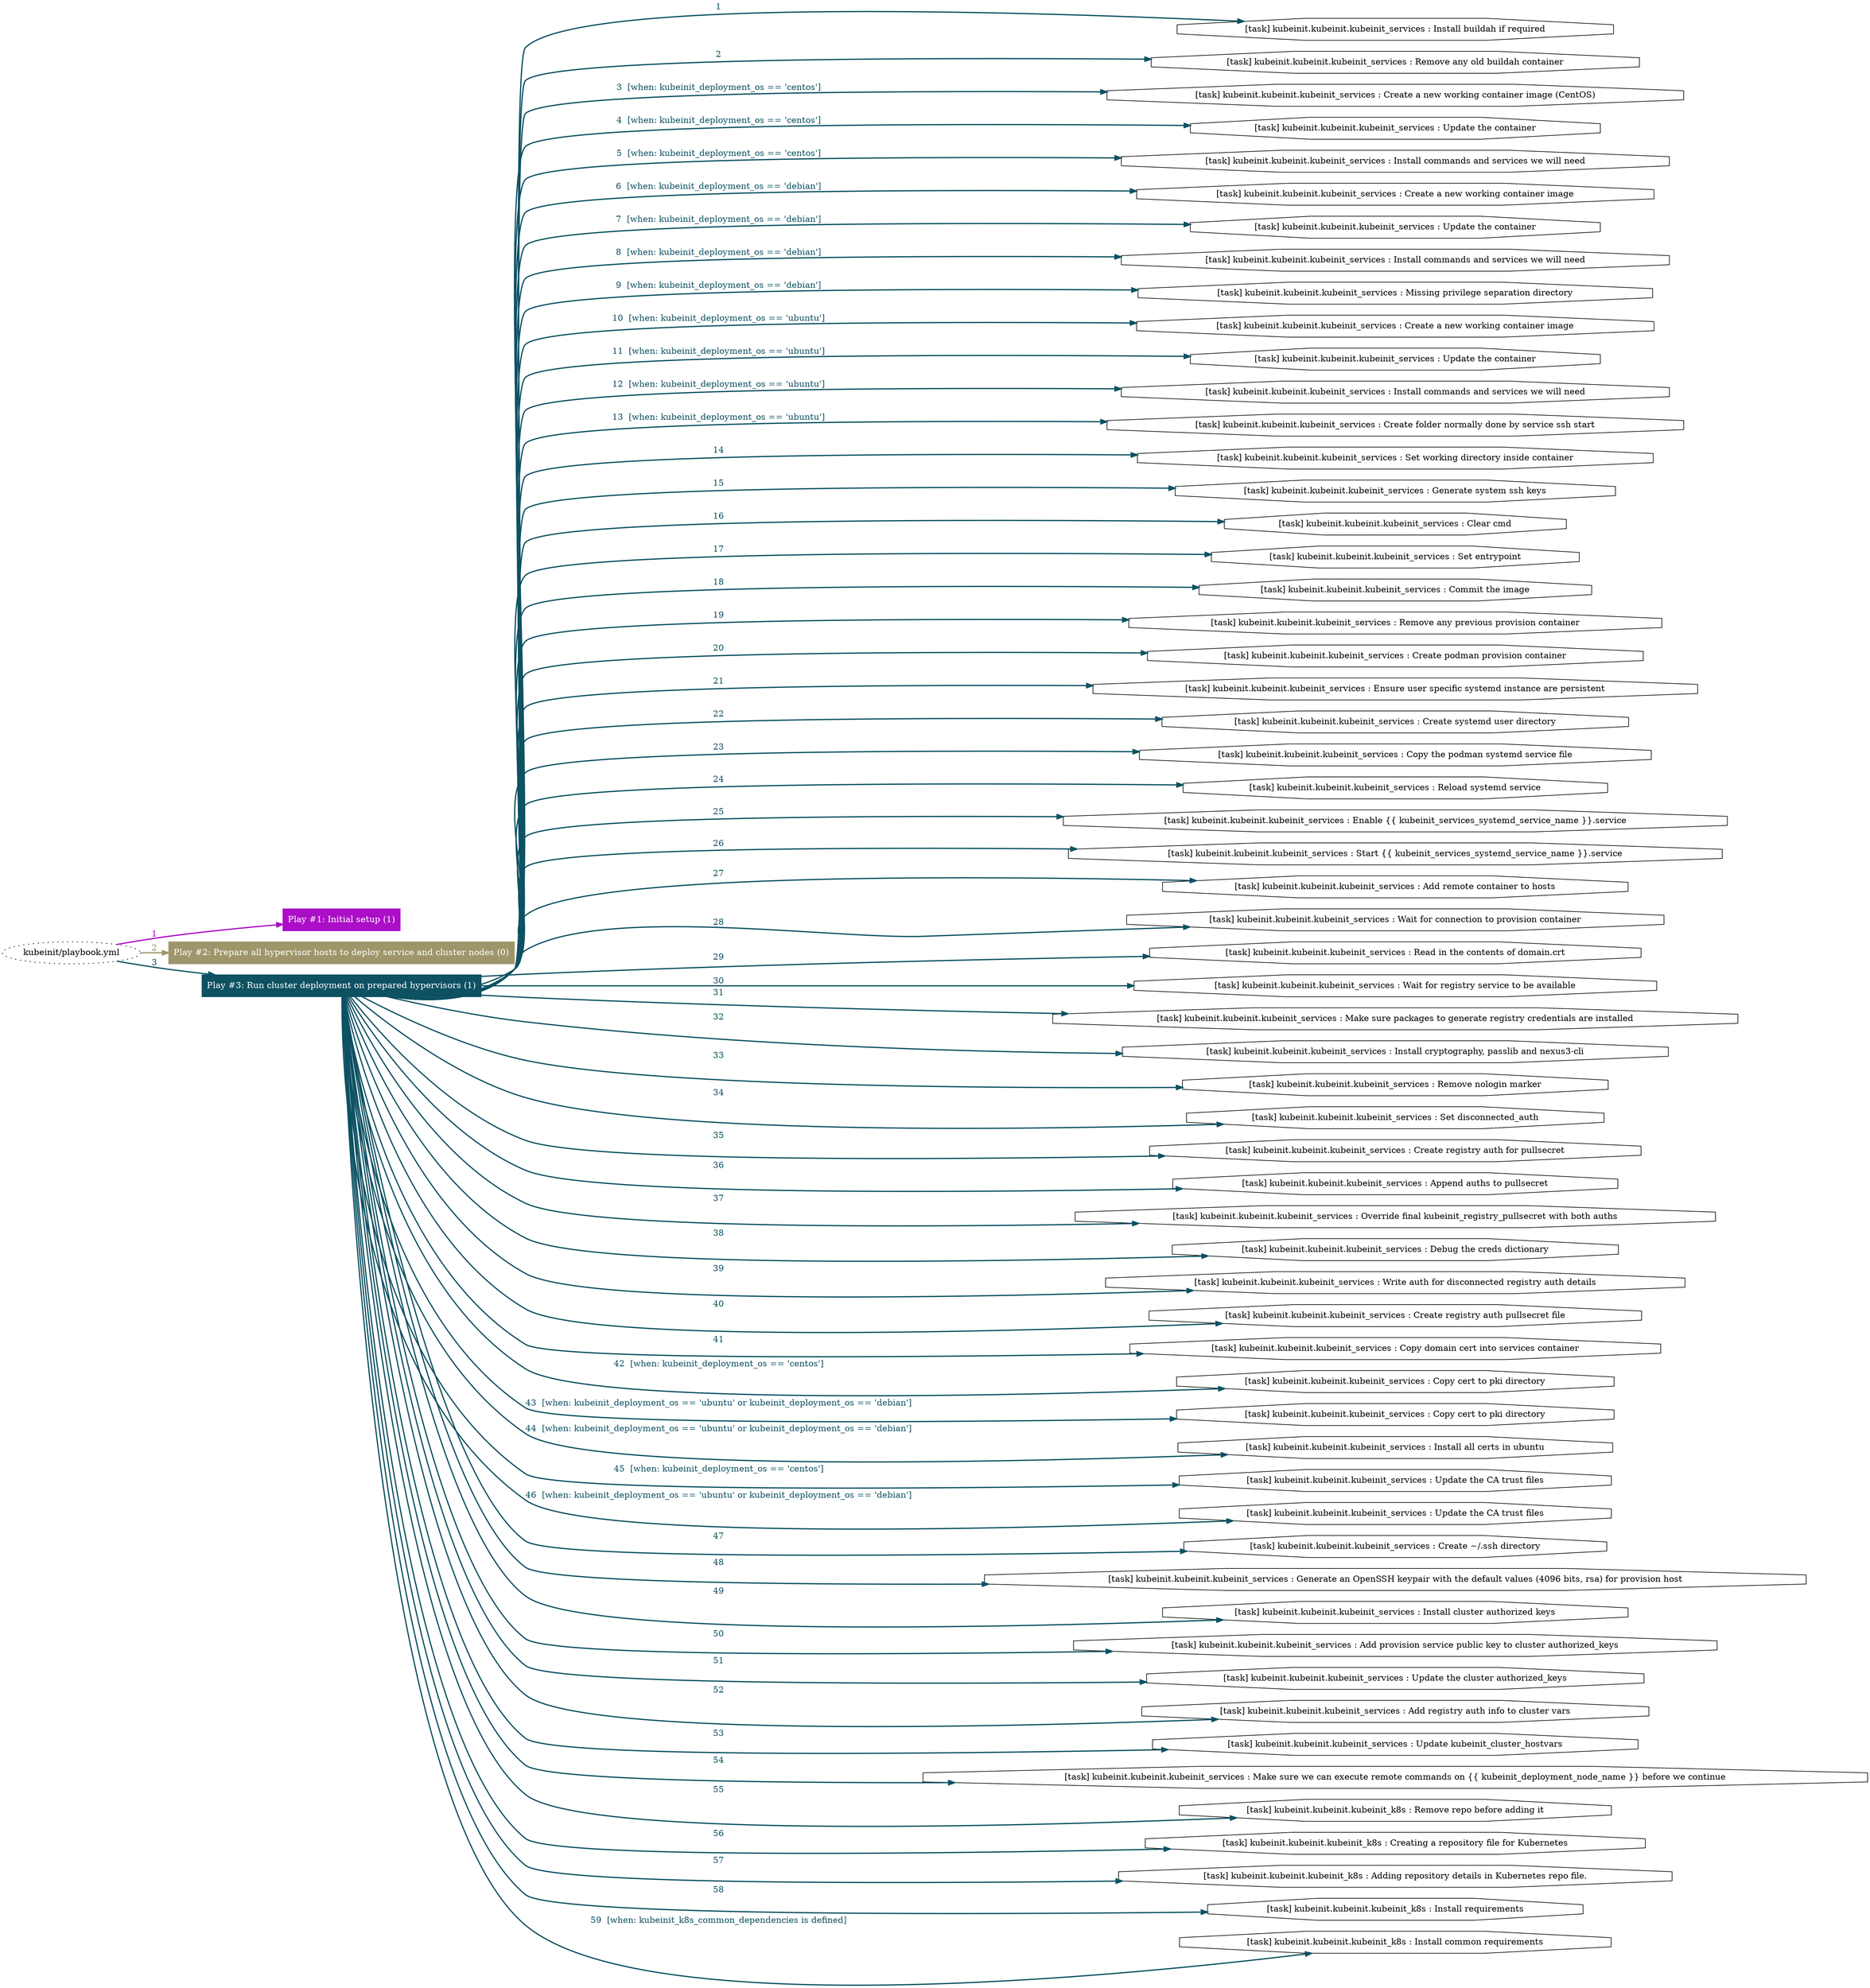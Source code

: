 digraph "kubeinit/playbook.yml "{
	graph [concentrate=true ordering=in rankdir=LR ratio=fill]
	edge [esep=5 sep=10]
	"kubeinit/playbook.yml" [id=root_node style=dotted]
	subgraph "Play #1: Initial setup (1) "{
		"Play #1: Initial setup (1)" [color="#ab0ec7" fontcolor="#ffffff" id="play_ab0a6b5c-c4f6-412f-bc44-4749f19041c0" shape=box style=filled tooltip=localhost]
		"kubeinit/playbook.yml" -> "Play #1: Initial setup (1)" [label=1 color="#ab0ec7" fontcolor="#ab0ec7" id="edge_5dc78584-60f5-4e4e-a361-8813cc13dcbc" style=bold]
	}
	subgraph "Play #2: Prepare all hypervisor hosts to deploy service and cluster nodes (0) "{
		"Play #2: Prepare all hypervisor hosts to deploy service and cluster nodes (0)" [color="#9e966a" fontcolor="#ffffff" id="play_1741a103-e0c0-4e4b-9da4-a9aad28856ea" shape=box style=filled tooltip=""]
		"kubeinit/playbook.yml" -> "Play #2: Prepare all hypervisor hosts to deploy service and cluster nodes (0)" [label=2 color="#9e966a" fontcolor="#9e966a" id="edge_6581f6e3-7e23-4189-884a-8ed6bef7cce3" style=bold]
	}
	subgraph "Play #3: Run cluster deployment on prepared hypervisors (1) "{
		"Play #3: Run cluster deployment on prepared hypervisors (1)" [color="#0d5162" fontcolor="#ffffff" id="play_372eeed2-7595-4f9e-aea5-da84d9febaa1" shape=box style=filled tooltip=localhost]
		"kubeinit/playbook.yml" -> "Play #3: Run cluster deployment on prepared hypervisors (1)" [label=3 color="#0d5162" fontcolor="#0d5162" id="edge_75a7539f-1e6c-4109-918e-74d80196e7fb" style=bold]
		"task_9e8e1dad-27c3-481d-9e25-5fb2a8780271" [label="[task] kubeinit.kubeinit.kubeinit_services : Install buildah if required" id="task_9e8e1dad-27c3-481d-9e25-5fb2a8780271" shape=octagon tooltip="[task] kubeinit.kubeinit.kubeinit_services : Install buildah if required"]
		"Play #3: Run cluster deployment on prepared hypervisors (1)" -> "task_9e8e1dad-27c3-481d-9e25-5fb2a8780271" [label=1 color="#0d5162" fontcolor="#0d5162" id="edge_4ba687b1-d435-45d1-bc40-84c848b468c3" style=bold]
		"task_5d0b52cf-cf9c-4b06-a101-c19838083b45" [label="[task] kubeinit.kubeinit.kubeinit_services : Remove any old buildah container" id="task_5d0b52cf-cf9c-4b06-a101-c19838083b45" shape=octagon tooltip="[task] kubeinit.kubeinit.kubeinit_services : Remove any old buildah container"]
		"Play #3: Run cluster deployment on prepared hypervisors (1)" -> "task_5d0b52cf-cf9c-4b06-a101-c19838083b45" [label=2 color="#0d5162" fontcolor="#0d5162" id="edge_f7815d16-5da8-4976-808d-67261b6d3462" style=bold]
		"task_dc7088b6-8eaa-4a2f-9190-827f881a6e7a" [label="[task] kubeinit.kubeinit.kubeinit_services : Create a new working container image (CentOS)" id="task_dc7088b6-8eaa-4a2f-9190-827f881a6e7a" shape=octagon tooltip="[task] kubeinit.kubeinit.kubeinit_services : Create a new working container image (CentOS)"]
		"Play #3: Run cluster deployment on prepared hypervisors (1)" -> "task_dc7088b6-8eaa-4a2f-9190-827f881a6e7a" [label="3  [when: kubeinit_deployment_os == 'centos']" color="#0d5162" fontcolor="#0d5162" id="edge_c49434b8-9c9c-4bae-8c01-f75074e494d5" style=bold]
		"task_52c152e1-0198-4258-9257-56115b85be83" [label="[task] kubeinit.kubeinit.kubeinit_services : Update the container" id="task_52c152e1-0198-4258-9257-56115b85be83" shape=octagon tooltip="[task] kubeinit.kubeinit.kubeinit_services : Update the container"]
		"Play #3: Run cluster deployment on prepared hypervisors (1)" -> "task_52c152e1-0198-4258-9257-56115b85be83" [label="4  [when: kubeinit_deployment_os == 'centos']" color="#0d5162" fontcolor="#0d5162" id="edge_63c2e47e-5a11-43fa-918e-155eaaeda61e" style=bold]
		"task_63441efe-6165-4b66-9e98-79eed8d2c396" [label="[task] kubeinit.kubeinit.kubeinit_services : Install commands and services we will need" id="task_63441efe-6165-4b66-9e98-79eed8d2c396" shape=octagon tooltip="[task] kubeinit.kubeinit.kubeinit_services : Install commands and services we will need"]
		"Play #3: Run cluster deployment on prepared hypervisors (1)" -> "task_63441efe-6165-4b66-9e98-79eed8d2c396" [label="5  [when: kubeinit_deployment_os == 'centos']" color="#0d5162" fontcolor="#0d5162" id="edge_d768dc26-93ed-4002-a890-437f6b407098" style=bold]
		"task_4996afc0-c216-44a7-ab29-a6411798311f" [label="[task] kubeinit.kubeinit.kubeinit_services : Create a new working container image" id="task_4996afc0-c216-44a7-ab29-a6411798311f" shape=octagon tooltip="[task] kubeinit.kubeinit.kubeinit_services : Create a new working container image"]
		"Play #3: Run cluster deployment on prepared hypervisors (1)" -> "task_4996afc0-c216-44a7-ab29-a6411798311f" [label="6  [when: kubeinit_deployment_os == 'debian']" color="#0d5162" fontcolor="#0d5162" id="edge_ecc58e31-4417-4fa2-9746-97f9ba213166" style=bold]
		"task_8c1c9206-d33f-4fc6-82c5-150fe2637e3a" [label="[task] kubeinit.kubeinit.kubeinit_services : Update the container" id="task_8c1c9206-d33f-4fc6-82c5-150fe2637e3a" shape=octagon tooltip="[task] kubeinit.kubeinit.kubeinit_services : Update the container"]
		"Play #3: Run cluster deployment on prepared hypervisors (1)" -> "task_8c1c9206-d33f-4fc6-82c5-150fe2637e3a" [label="7  [when: kubeinit_deployment_os == 'debian']" color="#0d5162" fontcolor="#0d5162" id="edge_59a1416f-19b2-4349-89ac-7246839ad96d" style=bold]
		"task_59ae48f0-6b23-4520-b1a3-b23b6c064fdb" [label="[task] kubeinit.kubeinit.kubeinit_services : Install commands and services we will need" id="task_59ae48f0-6b23-4520-b1a3-b23b6c064fdb" shape=octagon tooltip="[task] kubeinit.kubeinit.kubeinit_services : Install commands and services we will need"]
		"Play #3: Run cluster deployment on prepared hypervisors (1)" -> "task_59ae48f0-6b23-4520-b1a3-b23b6c064fdb" [label="8  [when: kubeinit_deployment_os == 'debian']" color="#0d5162" fontcolor="#0d5162" id="edge_5f100f07-adad-460c-afa6-f2b9234fbea6" style=bold]
		"task_3b30a5c0-ce57-423e-b51e-9316111f7170" [label="[task] kubeinit.kubeinit.kubeinit_services : Missing privilege separation directory" id="task_3b30a5c0-ce57-423e-b51e-9316111f7170" shape=octagon tooltip="[task] kubeinit.kubeinit.kubeinit_services : Missing privilege separation directory"]
		"Play #3: Run cluster deployment on prepared hypervisors (1)" -> "task_3b30a5c0-ce57-423e-b51e-9316111f7170" [label="9  [when: kubeinit_deployment_os == 'debian']" color="#0d5162" fontcolor="#0d5162" id="edge_05334232-a03f-4981-8dae-6ff6e0306173" style=bold]
		"task_e8c39ed9-933b-43d9-ac00-64e2faea8975" [label="[task] kubeinit.kubeinit.kubeinit_services : Create a new working container image" id="task_e8c39ed9-933b-43d9-ac00-64e2faea8975" shape=octagon tooltip="[task] kubeinit.kubeinit.kubeinit_services : Create a new working container image"]
		"Play #3: Run cluster deployment on prepared hypervisors (1)" -> "task_e8c39ed9-933b-43d9-ac00-64e2faea8975" [label="10  [when: kubeinit_deployment_os == 'ubuntu']" color="#0d5162" fontcolor="#0d5162" id="edge_b74923b9-46e5-4bf8-b42c-7d483c34ee1a" style=bold]
		"task_b6b354db-7f4f-40e7-abdb-a0d34f2f938c" [label="[task] kubeinit.kubeinit.kubeinit_services : Update the container" id="task_b6b354db-7f4f-40e7-abdb-a0d34f2f938c" shape=octagon tooltip="[task] kubeinit.kubeinit.kubeinit_services : Update the container"]
		"Play #3: Run cluster deployment on prepared hypervisors (1)" -> "task_b6b354db-7f4f-40e7-abdb-a0d34f2f938c" [label="11  [when: kubeinit_deployment_os == 'ubuntu']" color="#0d5162" fontcolor="#0d5162" id="edge_7fe3dcf5-bcc1-41b5-9c20-6c4dbe2ee855" style=bold]
		"task_f626ad27-c9a0-4763-adaf-b4900e74c8e6" [label="[task] kubeinit.kubeinit.kubeinit_services : Install commands and services we will need" id="task_f626ad27-c9a0-4763-adaf-b4900e74c8e6" shape=octagon tooltip="[task] kubeinit.kubeinit.kubeinit_services : Install commands and services we will need"]
		"Play #3: Run cluster deployment on prepared hypervisors (1)" -> "task_f626ad27-c9a0-4763-adaf-b4900e74c8e6" [label="12  [when: kubeinit_deployment_os == 'ubuntu']" color="#0d5162" fontcolor="#0d5162" id="edge_cbe4a0cb-f1d4-4e96-9584-829a5a8e4bb8" style=bold]
		"task_64f6ea39-4d2b-4fd8-9cb1-fee253f20d84" [label="[task] kubeinit.kubeinit.kubeinit_services : Create folder normally done by service ssh start" id="task_64f6ea39-4d2b-4fd8-9cb1-fee253f20d84" shape=octagon tooltip="[task] kubeinit.kubeinit.kubeinit_services : Create folder normally done by service ssh start"]
		"Play #3: Run cluster deployment on prepared hypervisors (1)" -> "task_64f6ea39-4d2b-4fd8-9cb1-fee253f20d84" [label="13  [when: kubeinit_deployment_os == 'ubuntu']" color="#0d5162" fontcolor="#0d5162" id="edge_4c205623-50b2-45b7-9192-a6a963946479" style=bold]
		"task_810ebfb9-7e07-41e4-b22e-f50b464678ce" [label="[task] kubeinit.kubeinit.kubeinit_services : Set working directory inside container" id="task_810ebfb9-7e07-41e4-b22e-f50b464678ce" shape=octagon tooltip="[task] kubeinit.kubeinit.kubeinit_services : Set working directory inside container"]
		"Play #3: Run cluster deployment on prepared hypervisors (1)" -> "task_810ebfb9-7e07-41e4-b22e-f50b464678ce" [label=14 color="#0d5162" fontcolor="#0d5162" id="edge_e983f3e9-6ac1-495e-9e12-294c3286da9f" style=bold]
		"task_2ea3522a-5b9b-440a-8f33-9e5ab7777cc8" [label="[task] kubeinit.kubeinit.kubeinit_services : Generate system ssh keys" id="task_2ea3522a-5b9b-440a-8f33-9e5ab7777cc8" shape=octagon tooltip="[task] kubeinit.kubeinit.kubeinit_services : Generate system ssh keys"]
		"Play #3: Run cluster deployment on prepared hypervisors (1)" -> "task_2ea3522a-5b9b-440a-8f33-9e5ab7777cc8" [label=15 color="#0d5162" fontcolor="#0d5162" id="edge_80125995-ec1e-46c6-b8da-ce378be54067" style=bold]
		"task_2905f2aa-bddc-4c07-ad83-d747ceb81a42" [label="[task] kubeinit.kubeinit.kubeinit_services : Clear cmd" id="task_2905f2aa-bddc-4c07-ad83-d747ceb81a42" shape=octagon tooltip="[task] kubeinit.kubeinit.kubeinit_services : Clear cmd"]
		"Play #3: Run cluster deployment on prepared hypervisors (1)" -> "task_2905f2aa-bddc-4c07-ad83-d747ceb81a42" [label=16 color="#0d5162" fontcolor="#0d5162" id="edge_0e423b2a-a6a0-4889-a617-6cb64fcd6a91" style=bold]
		"task_909b1df4-6acc-4632-a9be-31260195ca86" [label="[task] kubeinit.kubeinit.kubeinit_services : Set entrypoint" id="task_909b1df4-6acc-4632-a9be-31260195ca86" shape=octagon tooltip="[task] kubeinit.kubeinit.kubeinit_services : Set entrypoint"]
		"Play #3: Run cluster deployment on prepared hypervisors (1)" -> "task_909b1df4-6acc-4632-a9be-31260195ca86" [label=17 color="#0d5162" fontcolor="#0d5162" id="edge_0f65d549-fd62-40a1-bdbb-7b3ca0c88e6b" style=bold]
		"task_237c8000-c9b6-4cdc-a391-43a6774e5bfe" [label="[task] kubeinit.kubeinit.kubeinit_services : Commit the image" id="task_237c8000-c9b6-4cdc-a391-43a6774e5bfe" shape=octagon tooltip="[task] kubeinit.kubeinit.kubeinit_services : Commit the image"]
		"Play #3: Run cluster deployment on prepared hypervisors (1)" -> "task_237c8000-c9b6-4cdc-a391-43a6774e5bfe" [label=18 color="#0d5162" fontcolor="#0d5162" id="edge_403fa63b-0b0f-4cb4-86ac-09d503d9fbeb" style=bold]
		"task_b98edbdf-4f31-4d03-90d8-c493bdc8d560" [label="[task] kubeinit.kubeinit.kubeinit_services : Remove any previous provision container" id="task_b98edbdf-4f31-4d03-90d8-c493bdc8d560" shape=octagon tooltip="[task] kubeinit.kubeinit.kubeinit_services : Remove any previous provision container"]
		"Play #3: Run cluster deployment on prepared hypervisors (1)" -> "task_b98edbdf-4f31-4d03-90d8-c493bdc8d560" [label=19 color="#0d5162" fontcolor="#0d5162" id="edge_e5b3db39-8aac-4509-9835-e5d15e15f904" style=bold]
		"task_674edab1-c091-4883-b52d-6bcf1c4ab6f6" [label="[task] kubeinit.kubeinit.kubeinit_services : Create podman provision container" id="task_674edab1-c091-4883-b52d-6bcf1c4ab6f6" shape=octagon tooltip="[task] kubeinit.kubeinit.kubeinit_services : Create podman provision container"]
		"Play #3: Run cluster deployment on prepared hypervisors (1)" -> "task_674edab1-c091-4883-b52d-6bcf1c4ab6f6" [label=20 color="#0d5162" fontcolor="#0d5162" id="edge_43e288b0-f9a4-4df7-a368-c4f95027f7f5" style=bold]
		"task_8b0df626-2ed9-48d6-bac0-c554f47e7cc5" [label="[task] kubeinit.kubeinit.kubeinit_services : Ensure user specific systemd instance are persistent" id="task_8b0df626-2ed9-48d6-bac0-c554f47e7cc5" shape=octagon tooltip="[task] kubeinit.kubeinit.kubeinit_services : Ensure user specific systemd instance are persistent"]
		"Play #3: Run cluster deployment on prepared hypervisors (1)" -> "task_8b0df626-2ed9-48d6-bac0-c554f47e7cc5" [label=21 color="#0d5162" fontcolor="#0d5162" id="edge_7ca2068d-cc61-45c2-b618-5d8e01e7e21e" style=bold]
		"task_5a5f34da-ff3b-44c6-8c9b-8ec8d35ab2a0" [label="[task] kubeinit.kubeinit.kubeinit_services : Create systemd user directory" id="task_5a5f34da-ff3b-44c6-8c9b-8ec8d35ab2a0" shape=octagon tooltip="[task] kubeinit.kubeinit.kubeinit_services : Create systemd user directory"]
		"Play #3: Run cluster deployment on prepared hypervisors (1)" -> "task_5a5f34da-ff3b-44c6-8c9b-8ec8d35ab2a0" [label=22 color="#0d5162" fontcolor="#0d5162" id="edge_bdb4cf87-00e6-4a1a-870b-6620cadfbccc" style=bold]
		"task_d90ba69d-b9d3-444f-b08a-f9465b667a07" [label="[task] kubeinit.kubeinit.kubeinit_services : Copy the podman systemd service file" id="task_d90ba69d-b9d3-444f-b08a-f9465b667a07" shape=octagon tooltip="[task] kubeinit.kubeinit.kubeinit_services : Copy the podman systemd service file"]
		"Play #3: Run cluster deployment on prepared hypervisors (1)" -> "task_d90ba69d-b9d3-444f-b08a-f9465b667a07" [label=23 color="#0d5162" fontcolor="#0d5162" id="edge_af49f256-eda3-42e7-aaff-df97963796a9" style=bold]
		"task_9987fc19-cfef-4689-90f4-5a0b267fe90c" [label="[task] kubeinit.kubeinit.kubeinit_services : Reload systemd service" id="task_9987fc19-cfef-4689-90f4-5a0b267fe90c" shape=octagon tooltip="[task] kubeinit.kubeinit.kubeinit_services : Reload systemd service"]
		"Play #3: Run cluster deployment on prepared hypervisors (1)" -> "task_9987fc19-cfef-4689-90f4-5a0b267fe90c" [label=24 color="#0d5162" fontcolor="#0d5162" id="edge_39eafc7a-d51d-456b-af16-a099eb58bf16" style=bold]
		"task_093f6ba6-030f-424a-8eb1-c346449fe068" [label="[task] kubeinit.kubeinit.kubeinit_services : Enable {{ kubeinit_services_systemd_service_name }}.service" id="task_093f6ba6-030f-424a-8eb1-c346449fe068" shape=octagon tooltip="[task] kubeinit.kubeinit.kubeinit_services : Enable {{ kubeinit_services_systemd_service_name }}.service"]
		"Play #3: Run cluster deployment on prepared hypervisors (1)" -> "task_093f6ba6-030f-424a-8eb1-c346449fe068" [label=25 color="#0d5162" fontcolor="#0d5162" id="edge_6b5c440d-95b7-4e2f-8f33-fd714a95084a" style=bold]
		"task_74b60d24-0c3a-4d51-ab16-7c1186218207" [label="[task] kubeinit.kubeinit.kubeinit_services : Start {{ kubeinit_services_systemd_service_name }}.service" id="task_74b60d24-0c3a-4d51-ab16-7c1186218207" shape=octagon tooltip="[task] kubeinit.kubeinit.kubeinit_services : Start {{ kubeinit_services_systemd_service_name }}.service"]
		"Play #3: Run cluster deployment on prepared hypervisors (1)" -> "task_74b60d24-0c3a-4d51-ab16-7c1186218207" [label=26 color="#0d5162" fontcolor="#0d5162" id="edge_31c3912e-a69a-44b3-912e-36f4df1b738f" style=bold]
		"task_54e2f749-7916-4595-b506-08754f3b5e19" [label="[task] kubeinit.kubeinit.kubeinit_services : Add remote container to hosts" id="task_54e2f749-7916-4595-b506-08754f3b5e19" shape=octagon tooltip="[task] kubeinit.kubeinit.kubeinit_services : Add remote container to hosts"]
		"Play #3: Run cluster deployment on prepared hypervisors (1)" -> "task_54e2f749-7916-4595-b506-08754f3b5e19" [label=27 color="#0d5162" fontcolor="#0d5162" id="edge_07b6767f-c7c6-488a-9d72-009c21a37a4d" style=bold]
		"task_74d93576-280e-4eed-bf50-e65faf4c2eda" [label="[task] kubeinit.kubeinit.kubeinit_services : Wait for connection to provision container" id="task_74d93576-280e-4eed-bf50-e65faf4c2eda" shape=octagon tooltip="[task] kubeinit.kubeinit.kubeinit_services : Wait for connection to provision container"]
		"Play #3: Run cluster deployment on prepared hypervisors (1)" -> "task_74d93576-280e-4eed-bf50-e65faf4c2eda" [label=28 color="#0d5162" fontcolor="#0d5162" id="edge_b379d52d-a811-442b-8b04-8c72baf40c34" style=bold]
		"task_19586fc9-8bef-4825-86ed-66e3aafe14d1" [label="[task] kubeinit.kubeinit.kubeinit_services : Read in the contents of domain.crt" id="task_19586fc9-8bef-4825-86ed-66e3aafe14d1" shape=octagon tooltip="[task] kubeinit.kubeinit.kubeinit_services : Read in the contents of domain.crt"]
		"Play #3: Run cluster deployment on prepared hypervisors (1)" -> "task_19586fc9-8bef-4825-86ed-66e3aafe14d1" [label=29 color="#0d5162" fontcolor="#0d5162" id="edge_d4fe3a95-7bb4-4d8f-b321-fb0ffa8dd697" style=bold]
		"task_300a01a9-885e-4c18-8ab0-33d10e38eaa2" [label="[task] kubeinit.kubeinit.kubeinit_services : Wait for registry service to be available" id="task_300a01a9-885e-4c18-8ab0-33d10e38eaa2" shape=octagon tooltip="[task] kubeinit.kubeinit.kubeinit_services : Wait for registry service to be available"]
		"Play #3: Run cluster deployment on prepared hypervisors (1)" -> "task_300a01a9-885e-4c18-8ab0-33d10e38eaa2" [label=30 color="#0d5162" fontcolor="#0d5162" id="edge_5c04e077-5ed7-4cf2-b6e4-104d82845f01" style=bold]
		"task_8e038983-df31-4d72-b94b-cb1324b0c0b5" [label="[task] kubeinit.kubeinit.kubeinit_services : Make sure packages to generate registry credentials are installed" id="task_8e038983-df31-4d72-b94b-cb1324b0c0b5" shape=octagon tooltip="[task] kubeinit.kubeinit.kubeinit_services : Make sure packages to generate registry credentials are installed"]
		"Play #3: Run cluster deployment on prepared hypervisors (1)" -> "task_8e038983-df31-4d72-b94b-cb1324b0c0b5" [label=31 color="#0d5162" fontcolor="#0d5162" id="edge_39b0186f-3ba9-47c1-a80f-22ff90cabf3c" style=bold]
		"task_23bd7f5c-0592-411a-9ac9-03c6f796f0b6" [label="[task] kubeinit.kubeinit.kubeinit_services : Install cryptography, passlib and nexus3-cli" id="task_23bd7f5c-0592-411a-9ac9-03c6f796f0b6" shape=octagon tooltip="[task] kubeinit.kubeinit.kubeinit_services : Install cryptography, passlib and nexus3-cli"]
		"Play #3: Run cluster deployment on prepared hypervisors (1)" -> "task_23bd7f5c-0592-411a-9ac9-03c6f796f0b6" [label=32 color="#0d5162" fontcolor="#0d5162" id="edge_1feb8f66-22b2-4c27-82d7-1ab3fa274882" style=bold]
		"task_8f346f52-882b-494a-b3f0-742dbff5b247" [label="[task] kubeinit.kubeinit.kubeinit_services : Remove nologin marker" id="task_8f346f52-882b-494a-b3f0-742dbff5b247" shape=octagon tooltip="[task] kubeinit.kubeinit.kubeinit_services : Remove nologin marker"]
		"Play #3: Run cluster deployment on prepared hypervisors (1)" -> "task_8f346f52-882b-494a-b3f0-742dbff5b247" [label=33 color="#0d5162" fontcolor="#0d5162" id="edge_2b04c562-6b14-48a2-8a68-32e72476179f" style=bold]
		"task_5485987b-2b98-4a82-a3f6-9ce118ef5859" [label="[task] kubeinit.kubeinit.kubeinit_services : Set disconnected_auth" id="task_5485987b-2b98-4a82-a3f6-9ce118ef5859" shape=octagon tooltip="[task] kubeinit.kubeinit.kubeinit_services : Set disconnected_auth"]
		"Play #3: Run cluster deployment on prepared hypervisors (1)" -> "task_5485987b-2b98-4a82-a3f6-9ce118ef5859" [label=34 color="#0d5162" fontcolor="#0d5162" id="edge_5240b598-d7a1-4735-b043-7bd3b483e4ad" style=bold]
		"task_589f5e28-e119-43de-8d0b-a8fd68594fdc" [label="[task] kubeinit.kubeinit.kubeinit_services : Create registry auth for pullsecret" id="task_589f5e28-e119-43de-8d0b-a8fd68594fdc" shape=octagon tooltip="[task] kubeinit.kubeinit.kubeinit_services : Create registry auth for pullsecret"]
		"Play #3: Run cluster deployment on prepared hypervisors (1)" -> "task_589f5e28-e119-43de-8d0b-a8fd68594fdc" [label=35 color="#0d5162" fontcolor="#0d5162" id="edge_7855f968-bb83-4946-b23f-fe9b4510cb1f" style=bold]
		"task_18a11c9a-4bd4-49d5-bff1-c208beeaa594" [label="[task] kubeinit.kubeinit.kubeinit_services : Append auths to pullsecret" id="task_18a11c9a-4bd4-49d5-bff1-c208beeaa594" shape=octagon tooltip="[task] kubeinit.kubeinit.kubeinit_services : Append auths to pullsecret"]
		"Play #3: Run cluster deployment on prepared hypervisors (1)" -> "task_18a11c9a-4bd4-49d5-bff1-c208beeaa594" [label=36 color="#0d5162" fontcolor="#0d5162" id="edge_c9df4047-04c3-4ae3-8895-a66edf0141cb" style=bold]
		"task_54482399-6f8c-476a-a337-669486e6a941" [label="[task] kubeinit.kubeinit.kubeinit_services : Override final kubeinit_registry_pullsecret with both auths" id="task_54482399-6f8c-476a-a337-669486e6a941" shape=octagon tooltip="[task] kubeinit.kubeinit.kubeinit_services : Override final kubeinit_registry_pullsecret with both auths"]
		"Play #3: Run cluster deployment on prepared hypervisors (1)" -> "task_54482399-6f8c-476a-a337-669486e6a941" [label=37 color="#0d5162" fontcolor="#0d5162" id="edge_c0ac8af1-891f-4430-8c7d-0f2ca7e4a8b5" style=bold]
		"task_0998ee0b-1b54-4a2a-9882-d90e77cab60b" [label="[task] kubeinit.kubeinit.kubeinit_services : Debug the creds dictionary" id="task_0998ee0b-1b54-4a2a-9882-d90e77cab60b" shape=octagon tooltip="[task] kubeinit.kubeinit.kubeinit_services : Debug the creds dictionary"]
		"Play #3: Run cluster deployment on prepared hypervisors (1)" -> "task_0998ee0b-1b54-4a2a-9882-d90e77cab60b" [label=38 color="#0d5162" fontcolor="#0d5162" id="edge_fb741f10-d0db-4c3a-8507-d097ac9971c4" style=bold]
		"task_a2a9195d-ffb3-448b-940e-b70165c163e2" [label="[task] kubeinit.kubeinit.kubeinit_services : Write auth for disconnected registry auth details" id="task_a2a9195d-ffb3-448b-940e-b70165c163e2" shape=octagon tooltip="[task] kubeinit.kubeinit.kubeinit_services : Write auth for disconnected registry auth details"]
		"Play #3: Run cluster deployment on prepared hypervisors (1)" -> "task_a2a9195d-ffb3-448b-940e-b70165c163e2" [label=39 color="#0d5162" fontcolor="#0d5162" id="edge_f3306193-23f1-404c-ad7d-418f027d6f44" style=bold]
		"task_23fda0be-fb50-4502-b5c9-45de84140ba9" [label="[task] kubeinit.kubeinit.kubeinit_services : Create registry auth pullsecret file" id="task_23fda0be-fb50-4502-b5c9-45de84140ba9" shape=octagon tooltip="[task] kubeinit.kubeinit.kubeinit_services : Create registry auth pullsecret file"]
		"Play #3: Run cluster deployment on prepared hypervisors (1)" -> "task_23fda0be-fb50-4502-b5c9-45de84140ba9" [label=40 color="#0d5162" fontcolor="#0d5162" id="edge_7cdb44f6-5869-4c14-859c-53821964aacb" style=bold]
		"task_3f3291a5-12d4-4df2-a62d-5a90904cb130" [label="[task] kubeinit.kubeinit.kubeinit_services : Copy domain cert into services container" id="task_3f3291a5-12d4-4df2-a62d-5a90904cb130" shape=octagon tooltip="[task] kubeinit.kubeinit.kubeinit_services : Copy domain cert into services container"]
		"Play #3: Run cluster deployment on prepared hypervisors (1)" -> "task_3f3291a5-12d4-4df2-a62d-5a90904cb130" [label=41 color="#0d5162" fontcolor="#0d5162" id="edge_5876efdd-e6ad-4979-afaa-c212a4552e1b" style=bold]
		"task_0067f96a-4840-44df-9750-79dbdf3d18c2" [label="[task] kubeinit.kubeinit.kubeinit_services : Copy cert to pki directory" id="task_0067f96a-4840-44df-9750-79dbdf3d18c2" shape=octagon tooltip="[task] kubeinit.kubeinit.kubeinit_services : Copy cert to pki directory"]
		"Play #3: Run cluster deployment on prepared hypervisors (1)" -> "task_0067f96a-4840-44df-9750-79dbdf3d18c2" [label="42  [when: kubeinit_deployment_os == 'centos']" color="#0d5162" fontcolor="#0d5162" id="edge_28d5731c-8735-4796-b0b5-a6f845e3f9cc" style=bold]
		"task_80518e6d-be2b-44e9-981d-3fea21460fe0" [label="[task] kubeinit.kubeinit.kubeinit_services : Copy cert to pki directory" id="task_80518e6d-be2b-44e9-981d-3fea21460fe0" shape=octagon tooltip="[task] kubeinit.kubeinit.kubeinit_services : Copy cert to pki directory"]
		"Play #3: Run cluster deployment on prepared hypervisors (1)" -> "task_80518e6d-be2b-44e9-981d-3fea21460fe0" [label="43  [when: kubeinit_deployment_os == 'ubuntu' or kubeinit_deployment_os == 'debian']" color="#0d5162" fontcolor="#0d5162" id="edge_87198a4b-9f43-4439-a72d-682aa297a220" style=bold]
		"task_dc0ffde2-ab7a-49b6-ae3f-161e000acef2" [label="[task] kubeinit.kubeinit.kubeinit_services : Install all certs in ubuntu" id="task_dc0ffde2-ab7a-49b6-ae3f-161e000acef2" shape=octagon tooltip="[task] kubeinit.kubeinit.kubeinit_services : Install all certs in ubuntu"]
		"Play #3: Run cluster deployment on prepared hypervisors (1)" -> "task_dc0ffde2-ab7a-49b6-ae3f-161e000acef2" [label="44  [when: kubeinit_deployment_os == 'ubuntu' or kubeinit_deployment_os == 'debian']" color="#0d5162" fontcolor="#0d5162" id="edge_ed22c810-00fa-41f4-b16b-911976657ca3" style=bold]
		"task_e178bc74-51c2-43b4-8419-18586613e34f" [label="[task] kubeinit.kubeinit.kubeinit_services : Update the CA trust files" id="task_e178bc74-51c2-43b4-8419-18586613e34f" shape=octagon tooltip="[task] kubeinit.kubeinit.kubeinit_services : Update the CA trust files"]
		"Play #3: Run cluster deployment on prepared hypervisors (1)" -> "task_e178bc74-51c2-43b4-8419-18586613e34f" [label="45  [when: kubeinit_deployment_os == 'centos']" color="#0d5162" fontcolor="#0d5162" id="edge_03277c36-aa8b-4750-ac61-1a4407dc0e16" style=bold]
		"task_a2de9fe1-b001-41b4-b0fe-af1daaaaa0e8" [label="[task] kubeinit.kubeinit.kubeinit_services : Update the CA trust files" id="task_a2de9fe1-b001-41b4-b0fe-af1daaaaa0e8" shape=octagon tooltip="[task] kubeinit.kubeinit.kubeinit_services : Update the CA trust files"]
		"Play #3: Run cluster deployment on prepared hypervisors (1)" -> "task_a2de9fe1-b001-41b4-b0fe-af1daaaaa0e8" [label="46  [when: kubeinit_deployment_os == 'ubuntu' or kubeinit_deployment_os == 'debian']" color="#0d5162" fontcolor="#0d5162" id="edge_a889f995-6f81-406d-a436-27ff90d4d853" style=bold]
		"task_7f8df2e8-4112-4067-821f-01c134cc1c30" [label="[task] kubeinit.kubeinit.kubeinit_services : Create ~/.ssh directory" id="task_7f8df2e8-4112-4067-821f-01c134cc1c30" shape=octagon tooltip="[task] kubeinit.kubeinit.kubeinit_services : Create ~/.ssh directory"]
		"Play #3: Run cluster deployment on prepared hypervisors (1)" -> "task_7f8df2e8-4112-4067-821f-01c134cc1c30" [label=47 color="#0d5162" fontcolor="#0d5162" id="edge_ea657d84-73cc-47fb-9ee1-a50b0b944df0" style=bold]
		"task_e0ac799e-5d78-4650-9a73-d9a56debc20f" [label="[task] kubeinit.kubeinit.kubeinit_services : Generate an OpenSSH keypair with the default values (4096 bits, rsa) for provision host" id="task_e0ac799e-5d78-4650-9a73-d9a56debc20f" shape=octagon tooltip="[task] kubeinit.kubeinit.kubeinit_services : Generate an OpenSSH keypair with the default values (4096 bits, rsa) for provision host"]
		"Play #3: Run cluster deployment on prepared hypervisors (1)" -> "task_e0ac799e-5d78-4650-9a73-d9a56debc20f" [label=48 color="#0d5162" fontcolor="#0d5162" id="edge_9a576bee-9c1d-476c-9efc-ec677885afc9" style=bold]
		"task_9d51ccea-6780-4ee2-ab81-a0552cbe369c" [label="[task] kubeinit.kubeinit.kubeinit_services : Install cluster authorized keys" id="task_9d51ccea-6780-4ee2-ab81-a0552cbe369c" shape=octagon tooltip="[task] kubeinit.kubeinit.kubeinit_services : Install cluster authorized keys"]
		"Play #3: Run cluster deployment on prepared hypervisors (1)" -> "task_9d51ccea-6780-4ee2-ab81-a0552cbe369c" [label=49 color="#0d5162" fontcolor="#0d5162" id="edge_954e482f-941a-446f-9960-98dec936fe4d" style=bold]
		"task_3ba2c962-5bfb-4b2b-801c-6ce7cf2680b0" [label="[task] kubeinit.kubeinit.kubeinit_services : Add provision service public key to cluster authorized_keys" id="task_3ba2c962-5bfb-4b2b-801c-6ce7cf2680b0" shape=octagon tooltip="[task] kubeinit.kubeinit.kubeinit_services : Add provision service public key to cluster authorized_keys"]
		"Play #3: Run cluster deployment on prepared hypervisors (1)" -> "task_3ba2c962-5bfb-4b2b-801c-6ce7cf2680b0" [label=50 color="#0d5162" fontcolor="#0d5162" id="edge_627fe4ba-c4fe-4a70-b5a7-62d1de00d00b" style=bold]
		"task_36eb857f-e43d-4445-8c9a-e724b50594fb" [label="[task] kubeinit.kubeinit.kubeinit_services : Update the cluster authorized_keys" id="task_36eb857f-e43d-4445-8c9a-e724b50594fb" shape=octagon tooltip="[task] kubeinit.kubeinit.kubeinit_services : Update the cluster authorized_keys"]
		"Play #3: Run cluster deployment on prepared hypervisors (1)" -> "task_36eb857f-e43d-4445-8c9a-e724b50594fb" [label=51 color="#0d5162" fontcolor="#0d5162" id="edge_fe8c3292-b007-4b91-b831-f2e7912b8215" style=bold]
		"task_dfad1b6b-6cef-44b6-8985-f3590d1d665c" [label="[task] kubeinit.kubeinit.kubeinit_services : Add registry auth info to cluster vars" id="task_dfad1b6b-6cef-44b6-8985-f3590d1d665c" shape=octagon tooltip="[task] kubeinit.kubeinit.kubeinit_services : Add registry auth info to cluster vars"]
		"Play #3: Run cluster deployment on prepared hypervisors (1)" -> "task_dfad1b6b-6cef-44b6-8985-f3590d1d665c" [label=52 color="#0d5162" fontcolor="#0d5162" id="edge_31409d23-8dec-40a3-a2ae-d3eb96a35f30" style=bold]
		"task_f2dc4c8e-2c96-4c2e-95d4-ba8780fc2ca9" [label="[task] kubeinit.kubeinit.kubeinit_services : Update kubeinit_cluster_hostvars" id="task_f2dc4c8e-2c96-4c2e-95d4-ba8780fc2ca9" shape=octagon tooltip="[task] kubeinit.kubeinit.kubeinit_services : Update kubeinit_cluster_hostvars"]
		"Play #3: Run cluster deployment on prepared hypervisors (1)" -> "task_f2dc4c8e-2c96-4c2e-95d4-ba8780fc2ca9" [label=53 color="#0d5162" fontcolor="#0d5162" id="edge_a8eecc73-e12a-4100-8131-b48fc558681f" style=bold]
		"task_8261cb3d-4939-427b-860f-de8418f947b5" [label="[task] kubeinit.kubeinit.kubeinit_services : Make sure we can execute remote commands on {{ kubeinit_deployment_node_name }} before we continue" id="task_8261cb3d-4939-427b-860f-de8418f947b5" shape=octagon tooltip="[task] kubeinit.kubeinit.kubeinit_services : Make sure we can execute remote commands on {{ kubeinit_deployment_node_name }} before we continue"]
		"Play #3: Run cluster deployment on prepared hypervisors (1)" -> "task_8261cb3d-4939-427b-860f-de8418f947b5" [label=54 color="#0d5162" fontcolor="#0d5162" id="edge_306f8e57-6d7c-4baf-9b9b-d9e4de0ca982" style=bold]
		"task_f7db5626-fb93-4508-875c-bbb8cdb80322" [label="[task] kubeinit.kubeinit.kubeinit_k8s : Remove repo before adding it" id="task_f7db5626-fb93-4508-875c-bbb8cdb80322" shape=octagon tooltip="[task] kubeinit.kubeinit.kubeinit_k8s : Remove repo before adding it"]
		"Play #3: Run cluster deployment on prepared hypervisors (1)" -> "task_f7db5626-fb93-4508-875c-bbb8cdb80322" [label=55 color="#0d5162" fontcolor="#0d5162" id="edge_c881ffef-47ad-43e6-80ba-0f8676904657" style=bold]
		"task_e6cfee5e-5ac6-4d1c-aeaf-4d09307848b9" [label="[task] kubeinit.kubeinit.kubeinit_k8s : Creating a repository file for Kubernetes" id="task_e6cfee5e-5ac6-4d1c-aeaf-4d09307848b9" shape=octagon tooltip="[task] kubeinit.kubeinit.kubeinit_k8s : Creating a repository file for Kubernetes"]
		"Play #3: Run cluster deployment on prepared hypervisors (1)" -> "task_e6cfee5e-5ac6-4d1c-aeaf-4d09307848b9" [label=56 color="#0d5162" fontcolor="#0d5162" id="edge_b526a767-2141-41d2-9f5e-3c411d1f5aef" style=bold]
		"task_5d1c589c-607d-4b4a-84dd-d6bac81600f8" [label="[task] kubeinit.kubeinit.kubeinit_k8s : Adding repository details in Kubernetes repo file." id="task_5d1c589c-607d-4b4a-84dd-d6bac81600f8" shape=octagon tooltip="[task] kubeinit.kubeinit.kubeinit_k8s : Adding repository details in Kubernetes repo file."]
		"Play #3: Run cluster deployment on prepared hypervisors (1)" -> "task_5d1c589c-607d-4b4a-84dd-d6bac81600f8" [label=57 color="#0d5162" fontcolor="#0d5162" id="edge_35ef78b3-d08f-4f83-8ad8-3cf9e9aba86f" style=bold]
		"task_eaf189e1-bfc6-41b4-bde3-0348f4916ff2" [label="[task] kubeinit.kubeinit.kubeinit_k8s : Install requirements" id="task_eaf189e1-bfc6-41b4-bde3-0348f4916ff2" shape=octagon tooltip="[task] kubeinit.kubeinit.kubeinit_k8s : Install requirements"]
		"Play #3: Run cluster deployment on prepared hypervisors (1)" -> "task_eaf189e1-bfc6-41b4-bde3-0348f4916ff2" [label=58 color="#0d5162" fontcolor="#0d5162" id="edge_dd26b8b8-a264-42a8-b412-0bdb00fa46ad" style=bold]
		"task_946b76f1-c26f-4cc9-9a67-580268eeb1fc" [label="[task] kubeinit.kubeinit.kubeinit_k8s : Install common requirements" id="task_946b76f1-c26f-4cc9-9a67-580268eeb1fc" shape=octagon tooltip="[task] kubeinit.kubeinit.kubeinit_k8s : Install common requirements"]
		"Play #3: Run cluster deployment on prepared hypervisors (1)" -> "task_946b76f1-c26f-4cc9-9a67-580268eeb1fc" [label="59  [when: kubeinit_k8s_common_dependencies is defined]" color="#0d5162" fontcolor="#0d5162" id="edge_0fe4a08d-c198-42b3-8f3b-39a7387176c0" style=bold]
	}
}
